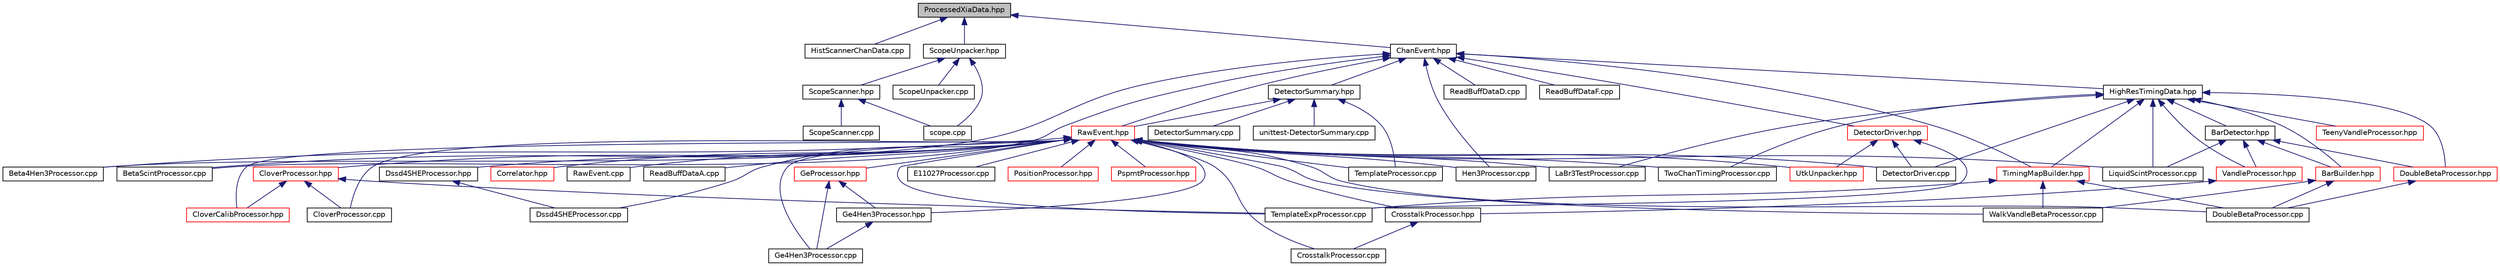 digraph "ProcessedXiaData.hpp"
{
  edge [fontname="Helvetica",fontsize="10",labelfontname="Helvetica",labelfontsize="10"];
  node [fontname="Helvetica",fontsize="10",shape=record];
  Node1 [label="ProcessedXiaData.hpp",height=0.2,width=0.4,color="black", fillcolor="grey75", style="filled", fontcolor="black"];
  Node1 -> Node2 [dir="back",color="midnightblue",fontsize="10",style="solid",fontname="Helvetica"];
  Node2 [label="HistScannerChanData.cpp",height=0.2,width=0.4,color="black", fillcolor="white", style="filled",URL="$dd/d0e/_hist_scanner_chan_data_8cpp.html"];
  Node1 -> Node3 [dir="back",color="midnightblue",fontsize="10",style="solid",fontname="Helvetica"];
  Node3 [label="ScopeUnpacker.hpp",height=0.2,width=0.4,color="black", fillcolor="white", style="filled",URL="$d5/d77/_scope_unpacker_8hpp.html"];
  Node3 -> Node4 [dir="back",color="midnightblue",fontsize="10",style="solid",fontname="Helvetica"];
  Node4 [label="ScopeScanner.hpp",height=0.2,width=0.4,color="black", fillcolor="white", style="filled",URL="$d0/da9/_scope_scanner_8hpp.html"];
  Node4 -> Node5 [dir="back",color="midnightblue",fontsize="10",style="solid",fontname="Helvetica"];
  Node5 [label="scope.cpp",height=0.2,width=0.4,color="black", fillcolor="white", style="filled",URL="$d8/dd1/scope_8cpp.html"];
  Node4 -> Node6 [dir="back",color="midnightblue",fontsize="10",style="solid",fontname="Helvetica"];
  Node6 [label="ScopeScanner.cpp",height=0.2,width=0.4,color="black", fillcolor="white", style="filled",URL="$d9/d1d/_scope_scanner_8cpp.html"];
  Node3 -> Node5 [dir="back",color="midnightblue",fontsize="10",style="solid",fontname="Helvetica"];
  Node3 -> Node7 [dir="back",color="midnightblue",fontsize="10",style="solid",fontname="Helvetica"];
  Node7 [label="ScopeUnpacker.cpp",height=0.2,width=0.4,color="black", fillcolor="white", style="filled",URL="$df/dc3/_scope_unpacker_8cpp.html",tooltip="Unpacker class for scope program. "];
  Node1 -> Node8 [dir="back",color="midnightblue",fontsize="10",style="solid",fontname="Helvetica"];
  Node8 [label="ChanEvent.hpp",height=0.2,width=0.4,color="black", fillcolor="white", style="filled",URL="$df/dcf/_chan_event_8hpp.html",tooltip="A Class to define what a channel event is. "];
  Node8 -> Node9 [dir="back",color="midnightblue",fontsize="10",style="solid",fontname="Helvetica"];
  Node9 [label="HighResTimingData.hpp",height=0.2,width=0.4,color="black", fillcolor="white", style="filled",URL="$df/d14/_high_res_timing_data_8hpp.html",tooltip="Class to hold all of the information for high resolution timing. "];
  Node9 -> Node10 [dir="back",color="midnightblue",fontsize="10",style="solid",fontname="Helvetica"];
  Node10 [label="BarDetector.hpp",height=0.2,width=0.4,color="black", fillcolor="white", style="filled",URL="$d3/d54/_bar_detector_8hpp.html",tooltip="A class to handle bar style detectors (VANDLE, Betas, etc.) "];
  Node10 -> Node11 [dir="back",color="midnightblue",fontsize="10",style="solid",fontname="Helvetica"];
  Node11 [label="BarBuilder.hpp",height=0.2,width=0.4,color="red", fillcolor="white", style="filled",URL="$d0/d1c/_bar_builder_8hpp.html",tooltip="A class to build bar style detectors. "];
  Node11 -> Node12 [dir="back",color="midnightblue",fontsize="10",style="solid",fontname="Helvetica"];
  Node12 [label="WalkVandleBetaProcessor.cpp",height=0.2,width=0.4,color="black", fillcolor="white", style="filled",URL="$da/d74/_walk_vandle_beta_processor_8cpp.html",tooltip="A class to determine the walk between Vandle and the LeRIBSS betas. "];
  Node11 -> Node13 [dir="back",color="midnightblue",fontsize="10",style="solid",fontname="Helvetica"];
  Node13 [label="DoubleBetaProcessor.cpp",height=0.2,width=0.4,color="black", fillcolor="white", style="filled",URL="$d6/d1f/_double_beta_processor_8cpp.html",tooltip="A DoubleBeta processor class that can be used to analyze double beta detectors. "];
  Node10 -> Node14 [dir="back",color="midnightblue",fontsize="10",style="solid",fontname="Helvetica"];
  Node14 [label="DoubleBetaProcessor.hpp",height=0.2,width=0.4,color="red", fillcolor="white", style="filled",URL="$d7/da5/_double_beta_processor_8hpp.html",tooltip="A Template class to be used to build others. "];
  Node14 -> Node13 [dir="back",color="midnightblue",fontsize="10",style="solid",fontname="Helvetica"];
  Node10 -> Node15 [dir="back",color="midnightblue",fontsize="10",style="solid",fontname="Helvetica"];
  Node15 [label="VandleProcessor.hpp",height=0.2,width=0.4,color="red", fillcolor="white", style="filled",URL="$d0/de2/_vandle_processor_8hpp.html",tooltip="A class to handle VANDLE bars Processes information from the VANDLE Bars, allows for beta-gamma-neutr..."];
  Node15 -> Node16 [dir="back",color="midnightblue",fontsize="10",style="solid",fontname="Helvetica"];
  Node16 [label="CrosstalkProcessor.hpp",height=0.2,width=0.4,color="black", fillcolor="white", style="filled",URL="$dc/d3f/_crosstalk_processor_8hpp.html",tooltip="A Crosstalk class to be used to build others. "];
  Node16 -> Node17 [dir="back",color="midnightblue",fontsize="10",style="solid",fontname="Helvetica"];
  Node17 [label="CrosstalkProcessor.cpp",height=0.2,width=0.4,color="black", fillcolor="white", style="filled",URL="$d9/d45/_crosstalk_processor_8cpp.html",tooltip="A Template processor class that can be used to build your own. "];
  Node10 -> Node18 [dir="back",color="midnightblue",fontsize="10",style="solid",fontname="Helvetica"];
  Node18 [label="LiquidScintProcessor.cpp",height=0.2,width=0.4,color="black", fillcolor="white", style="filled",URL="$d2/d61/_liquid_scint_processor_8cpp.html"];
  Node9 -> Node11 [dir="back",color="midnightblue",fontsize="10",style="solid",fontname="Helvetica"];
  Node9 -> Node19 [dir="back",color="midnightblue",fontsize="10",style="solid",fontname="Helvetica"];
  Node19 [label="TimingMapBuilder.hpp",height=0.2,width=0.4,color="red", fillcolor="white", style="filled",URL="$df/d79/_timing_map_builder_8hpp.html",tooltip="Class to build timing maps. "];
  Node19 -> Node20 [dir="back",color="midnightblue",fontsize="10",style="solid",fontname="Helvetica"];
  Node20 [label="TemplateExpProcessor.cpp",height=0.2,width=0.4,color="black", fillcolor="white", style="filled",URL="$de/dd7/_template_exp_processor_8cpp.html",tooltip="Example class for experiment specific setups. "];
  Node19 -> Node12 [dir="back",color="midnightblue",fontsize="10",style="solid",fontname="Helvetica"];
  Node19 -> Node13 [dir="back",color="midnightblue",fontsize="10",style="solid",fontname="Helvetica"];
  Node9 -> Node21 [dir="back",color="midnightblue",fontsize="10",style="solid",fontname="Helvetica"];
  Node21 [label="DetectorDriver.cpp",height=0.2,width=0.4,color="black", fillcolor="white", style="filled",URL="$d4/df5/_detector_driver_8cpp.html",tooltip="Main driver for event processing. "];
  Node9 -> Node22 [dir="back",color="midnightblue",fontsize="10",style="solid",fontname="Helvetica"];
  Node22 [label="LaBr3TestProcessor.cpp",height=0.2,width=0.4,color="black", fillcolor="white", style="filled",URL="$d2/d5d/_la_br3_test_processor_8cpp.html",tooltip="A LaBr3Test processor class that can be used to build your own. "];
  Node9 -> Node23 [dir="back",color="midnightblue",fontsize="10",style="solid",fontname="Helvetica"];
  Node23 [label="TwoChanTimingProcessor.cpp",height=0.2,width=0.4,color="black", fillcolor="white", style="filled",URL="$dc/da5/_two_chan_timing_processor_8cpp.html",tooltip="Analyzes data from a simple Two channel Timing setup. "];
  Node9 -> Node14 [dir="back",color="midnightblue",fontsize="10",style="solid",fontname="Helvetica"];
  Node9 -> Node24 [dir="back",color="midnightblue",fontsize="10",style="solid",fontname="Helvetica"];
  Node24 [label="TeenyVandleProcessor.hpp",height=0.2,width=0.4,color="red", fillcolor="white", style="filled",URL="$d8/d58/_teeny_vandle_processor_8hpp.html",tooltip="A Template class to be used to build others. "];
  Node9 -> Node15 [dir="back",color="midnightblue",fontsize="10",style="solid",fontname="Helvetica"];
  Node9 -> Node18 [dir="back",color="midnightblue",fontsize="10",style="solid",fontname="Helvetica"];
  Node8 -> Node25 [dir="back",color="midnightblue",fontsize="10",style="solid",fontname="Helvetica"];
  Node25 [label="DetectorSummary.hpp",height=0.2,width=0.4,color="black", fillcolor="white", style="filled",URL="$de/d02/_detector_summary_8hpp.html",tooltip="A class that generates summaries of detector types/subtypes/tags that are requested by the user..."];
  Node25 -> Node26 [dir="back",color="midnightblue",fontsize="10",style="solid",fontname="Helvetica"];
  Node26 [label="RawEvent.hpp",height=0.2,width=0.4,color="red", fillcolor="white", style="filled",URL="$d0/d24/_raw_event_8hpp.html",tooltip="Header file for the rawevent. "];
  Node26 -> Node27 [dir="back",color="midnightblue",fontsize="10",style="solid",fontname="Helvetica"];
  Node27 [label="Correlator.hpp",height=0.2,width=0.4,color="red", fillcolor="white", style="filled",URL="$d5/dc9/_correlator_8hpp.html",tooltip="Header file for correlation. "];
  Node26 -> Node28 [dir="back",color="midnightblue",fontsize="10",style="solid",fontname="Helvetica"];
  Node28 [label="UtkUnpacker.hpp",height=0.2,width=0.4,color="red", fillcolor="white", style="filled",URL="$d0/d9c/_utk_unpacker_8hpp.html"];
  Node26 -> Node21 [dir="back",color="midnightblue",fontsize="10",style="solid",fontname="Helvetica"];
  Node26 -> Node29 [dir="back",color="midnightblue",fontsize="10",style="solid",fontname="Helvetica"];
  Node29 [label="RawEvent.cpp",height=0.2,width=0.4,color="black", fillcolor="white", style="filled",URL="$db/d1e/_raw_event_8cpp.html",tooltip="defines functions associated with a rawevent "];
  Node26 -> Node30 [dir="back",color="midnightblue",fontsize="10",style="solid",fontname="Helvetica"];
  Node30 [label="ReadBuffDataA.cpp",height=0.2,width=0.4,color="black", fillcolor="white", style="filled",URL="$df/d98/_read_buff_data_a_8cpp.html",tooltip="retrieve data from raw buffer array ibuf "];
  Node26 -> Node16 [dir="back",color="midnightblue",fontsize="10",style="solid",fontname="Helvetica"];
  Node26 -> Node31 [dir="back",color="midnightblue",fontsize="10",style="solid",fontname="Helvetica"];
  Node31 [label="Dssd4SHEProcessor.hpp",height=0.2,width=0.4,color="black", fillcolor="white", style="filled",URL="$d0/d02/_dssd4_s_h_e_processor_8hpp.html"];
  Node31 -> Node32 [dir="back",color="midnightblue",fontsize="10",style="solid",fontname="Helvetica"];
  Node32 [label="Dssd4SHEProcessor.cpp",height=0.2,width=0.4,color="black", fillcolor="white", style="filled",URL="$d1/d8f/_dssd4_s_h_e_processor_8cpp.html"];
  Node26 -> Node33 [dir="back",color="midnightblue",fontsize="10",style="solid",fontname="Helvetica"];
  Node33 [label="Ge4Hen3Processor.hpp",height=0.2,width=0.4,color="black", fillcolor="white", style="filled",URL="$d8/d6d/_ge4_hen3_processor_8hpp.html"];
  Node33 -> Node34 [dir="back",color="midnightblue",fontsize="10",style="solid",fontname="Helvetica"];
  Node34 [label="Ge4Hen3Processor.cpp",height=0.2,width=0.4,color="black", fillcolor="white", style="filled",URL="$d7/d18/_ge4_hen3_processor_8cpp.html"];
  Node26 -> Node35 [dir="back",color="midnightblue",fontsize="10",style="solid",fontname="Helvetica"];
  Node35 [label="Beta4Hen3Processor.cpp",height=0.2,width=0.4,color="black", fillcolor="white", style="filled",URL="$dd/df6/_beta4_hen3_processor_8cpp.html"];
  Node26 -> Node17 [dir="back",color="midnightblue",fontsize="10",style="solid",fontname="Helvetica"];
  Node26 -> Node32 [dir="back",color="midnightblue",fontsize="10",style="solid",fontname="Helvetica"];
  Node26 -> Node36 [dir="back",color="midnightblue",fontsize="10",style="solid",fontname="Helvetica"];
  Node36 [label="E11027Processor.cpp",height=0.2,width=0.4,color="black", fillcolor="white", style="filled",URL="$d1/d8b/_e11027_processor_8cpp.html",tooltip="Class that handles outputting MONA-LISA-SWEEPER timestamps from the E11027 experiment conducted at NS..."];
  Node26 -> Node34 [dir="back",color="midnightblue",fontsize="10",style="solid",fontname="Helvetica"];
  Node26 -> Node22 [dir="back",color="midnightblue",fontsize="10",style="solid",fontname="Helvetica"];
  Node26 -> Node20 [dir="back",color="midnightblue",fontsize="10",style="solid",fontname="Helvetica"];
  Node26 -> Node23 [dir="back",color="midnightblue",fontsize="10",style="solid",fontname="Helvetica"];
  Node26 -> Node12 [dir="back",color="midnightblue",fontsize="10",style="solid",fontname="Helvetica"];
  Node26 -> Node37 [dir="back",color="midnightblue",fontsize="10",style="solid",fontname="Helvetica"];
  Node37 [label="CloverCalibProcessor.hpp",height=0.2,width=0.4,color="red", fillcolor="white", style="filled",URL="$de/d51/_clover_calib_processor_8hpp.html",tooltip="Processor for germanium detectors - calibration. "];
  Node26 -> Node38 [dir="back",color="midnightblue",fontsize="10",style="solid",fontname="Helvetica"];
  Node38 [label="CloverProcessor.hpp",height=0.2,width=0.4,color="red", fillcolor="white", style="filled",URL="$d0/de3/_clover_processor_8hpp.html",tooltip="Processor for Clovers. "];
  Node38 -> Node20 [dir="back",color="midnightblue",fontsize="10",style="solid",fontname="Helvetica"];
  Node38 -> Node37 [dir="back",color="midnightblue",fontsize="10",style="solid",fontname="Helvetica"];
  Node38 -> Node39 [dir="back",color="midnightblue",fontsize="10",style="solid",fontname="Helvetica"];
  Node39 [label="CloverProcessor.cpp",height=0.2,width=0.4,color="black", fillcolor="white", style="filled",URL="$da/d91/_clover_processor_8cpp.html",tooltip="Implementation for germanium processor. "];
  Node26 -> Node40 [dir="back",color="midnightblue",fontsize="10",style="solid",fontname="Helvetica"];
  Node40 [label="GeProcessor.hpp",height=0.2,width=0.4,color="red", fillcolor="white", style="filled",URL="$d5/d18/_ge_processor_8hpp.html",tooltip="Processor for germanium detectors. "];
  Node40 -> Node33 [dir="back",color="midnightblue",fontsize="10",style="solid",fontname="Helvetica"];
  Node40 -> Node34 [dir="back",color="midnightblue",fontsize="10",style="solid",fontname="Helvetica"];
  Node26 -> Node41 [dir="back",color="midnightblue",fontsize="10",style="solid",fontname="Helvetica"];
  Node41 [label="PositionProcessor.hpp",height=0.2,width=0.4,color="red", fillcolor="white", style="filled",URL="$d7/da0/_position_processor_8hpp.html",tooltip="Handle QDCs for the position sensitive detector. "];
  Node26 -> Node42 [dir="back",color="midnightblue",fontsize="10",style="solid",fontname="Helvetica"];
  Node42 [label="PspmtProcessor.hpp",height=0.2,width=0.4,color="red", fillcolor="white", style="filled",URL="$d7/d20/_pspmt_processor_8hpp.html",tooltip="A processor to handle pixelated PMTs. "];
  Node26 -> Node43 [dir="back",color="midnightblue",fontsize="10",style="solid",fontname="Helvetica"];
  Node43 [label="BetaScintProcessor.cpp",height=0.2,width=0.4,color="black", fillcolor="white", style="filled",URL="$d0/d37/_beta_scint_processor_8cpp.html"];
  Node26 -> Node39 [dir="back",color="midnightblue",fontsize="10",style="solid",fontname="Helvetica"];
  Node26 -> Node13 [dir="back",color="midnightblue",fontsize="10",style="solid",fontname="Helvetica"];
  Node26 -> Node44 [dir="back",color="midnightblue",fontsize="10",style="solid",fontname="Helvetica"];
  Node44 [label="Hen3Processor.cpp",height=0.2,width=0.4,color="black", fillcolor="white", style="filled",URL="$d7/d49/_hen3_processor_8cpp.html"];
  Node26 -> Node18 [dir="back",color="midnightblue",fontsize="10",style="solid",fontname="Helvetica"];
  Node26 -> Node45 [dir="back",color="midnightblue",fontsize="10",style="solid",fontname="Helvetica"];
  Node45 [label="TemplateProcessor.cpp",height=0.2,width=0.4,color="black", fillcolor="white", style="filled",URL="$dd/d27/_template_processor_8cpp.html",tooltip="A Template processor class that can be used to build your own. "];
  Node25 -> Node46 [dir="back",color="midnightblue",fontsize="10",style="solid",fontname="Helvetica"];
  Node46 [label="DetectorSummary.cpp",height=0.2,width=0.4,color="black", fillcolor="white", style="filled",URL="$da/d64/_detector_summary_8cpp.html"];
  Node25 -> Node47 [dir="back",color="midnightblue",fontsize="10",style="solid",fontname="Helvetica"];
  Node47 [label="unittest-DetectorSummary.cpp",height=0.2,width=0.4,color="black", fillcolor="white", style="filled",URL="$df/df6/unittest-_detector_summary_8cpp.html"];
  Node25 -> Node45 [dir="back",color="midnightblue",fontsize="10",style="solid",fontname="Helvetica"];
  Node8 -> Node26 [dir="back",color="midnightblue",fontsize="10",style="solid",fontname="Helvetica"];
  Node8 -> Node48 [dir="back",color="midnightblue",fontsize="10",style="solid",fontname="Helvetica"];
  Node48 [label="DetectorDriver.hpp",height=0.2,width=0.4,color="red", fillcolor="white", style="filled",URL="$dd/dfe/_detector_driver_8hpp.html",tooltip="Main Driver for event processing. "];
  Node48 -> Node28 [dir="back",color="midnightblue",fontsize="10",style="solid",fontname="Helvetica"];
  Node48 -> Node21 [dir="back",color="midnightblue",fontsize="10",style="solid",fontname="Helvetica"];
  Node48 -> Node20 [dir="back",color="midnightblue",fontsize="10",style="solid",fontname="Helvetica"];
  Node8 -> Node19 [dir="back",color="midnightblue",fontsize="10",style="solid",fontname="Helvetica"];
  Node8 -> Node49 [dir="back",color="midnightblue",fontsize="10",style="solid",fontname="Helvetica"];
  Node49 [label="ReadBuffDataD.cpp",height=0.2,width=0.4,color="black", fillcolor="white", style="filled",URL="$d7/d9b/_read_buff_data_d_8cpp.html",tooltip="retrieve data from raw buffer array ibuf "];
  Node8 -> Node50 [dir="back",color="midnightblue",fontsize="10",style="solid",fontname="Helvetica"];
  Node50 [label="ReadBuffDataF.cpp",height=0.2,width=0.4,color="black", fillcolor="white", style="filled",URL="$de/dbc/_read_buff_data_f_8cpp.html",tooltip="retrieve data from raw buffer array ibuf "];
  Node8 -> Node35 [dir="back",color="midnightblue",fontsize="10",style="solid",fontname="Helvetica"];
  Node8 -> Node43 [dir="back",color="midnightblue",fontsize="10",style="solid",fontname="Helvetica"];
  Node8 -> Node44 [dir="back",color="midnightblue",fontsize="10",style="solid",fontname="Helvetica"];
}
